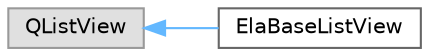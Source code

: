 digraph "类继承关系图"
{
 // LATEX_PDF_SIZE
  bgcolor="transparent";
  edge [fontname=Helvetica,fontsize=10,labelfontname=Helvetica,labelfontsize=10];
  node [fontname=Helvetica,fontsize=10,shape=box,height=0.2,width=0.4];
  rankdir="LR";
  Node0 [id="Node000000",label="QListView",height=0.2,width=0.4,color="grey60", fillcolor="#E0E0E0", style="filled",tooltip=" "];
  Node0 -> Node1 [id="edge315_Node000000_Node000001",dir="back",color="steelblue1",style="solid",tooltip=" "];
  Node1 [id="Node000001",label="ElaBaseListView",height=0.2,width=0.4,color="grey40", fillcolor="white", style="filled",URL="$class_ela_base_list_view.html",tooltip="基础列表视图，支持自定义滚动条和鼠标事件信号"];
}

